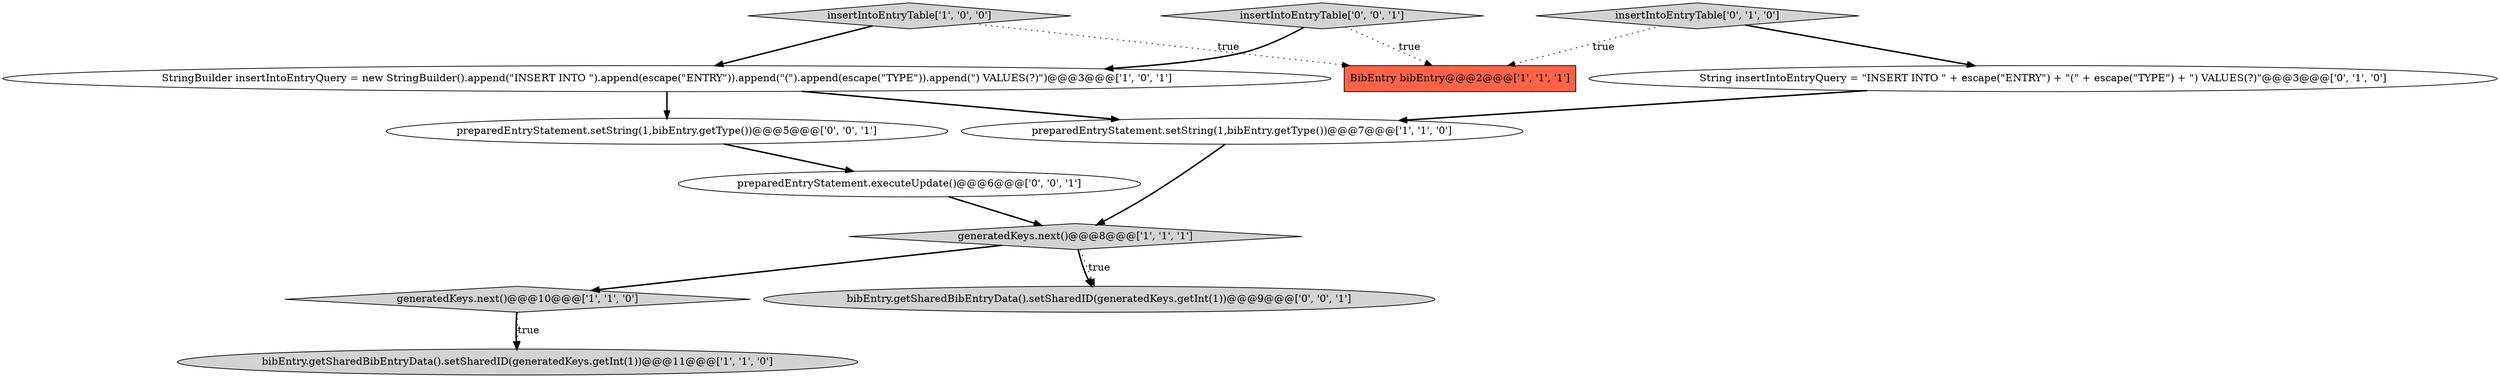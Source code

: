 digraph {
4 [style = filled, label = "bibEntry.getSharedBibEntryData().setSharedID(generatedKeys.getInt(1))@@@11@@@['1', '1', '0']", fillcolor = lightgray, shape = ellipse image = "AAA0AAABBB1BBB"];
10 [style = filled, label = "preparedEntryStatement.setString(1,bibEntry.getType())@@@5@@@['0', '0', '1']", fillcolor = white, shape = ellipse image = "AAA0AAABBB3BBB"];
3 [style = filled, label = "preparedEntryStatement.setString(1,bibEntry.getType())@@@7@@@['1', '1', '0']", fillcolor = white, shape = ellipse image = "AAA0AAABBB1BBB"];
8 [style = filled, label = "String insertIntoEntryQuery = \"INSERT INTO \" + escape(\"ENTRY\") + \"(\" + escape(\"TYPE\") + \") VALUES(?)\"@@@3@@@['0', '1', '0']", fillcolor = white, shape = ellipse image = "AAA0AAABBB2BBB"];
11 [style = filled, label = "insertIntoEntryTable['0', '0', '1']", fillcolor = lightgray, shape = diamond image = "AAA0AAABBB3BBB"];
12 [style = filled, label = "bibEntry.getSharedBibEntryData().setSharedID(generatedKeys.getInt(1))@@@9@@@['0', '0', '1']", fillcolor = lightgray, shape = ellipse image = "AAA0AAABBB3BBB"];
2 [style = filled, label = "generatedKeys.next()@@@10@@@['1', '1', '0']", fillcolor = lightgray, shape = diamond image = "AAA0AAABBB1BBB"];
0 [style = filled, label = "generatedKeys.next()@@@8@@@['1', '1', '1']", fillcolor = lightgray, shape = diamond image = "AAA0AAABBB1BBB"];
1 [style = filled, label = "BibEntry bibEntry@@@2@@@['1', '1', '1']", fillcolor = tomato, shape = box image = "AAA0AAABBB1BBB"];
6 [style = filled, label = "StringBuilder insertIntoEntryQuery = new StringBuilder().append(\"INSERT INTO \").append(escape(\"ENTRY\")).append(\"(\").append(escape(\"TYPE\")).append(\") VALUES(?)\")@@@3@@@['1', '0', '1']", fillcolor = white, shape = ellipse image = "AAA0AAABBB1BBB"];
5 [style = filled, label = "insertIntoEntryTable['1', '0', '0']", fillcolor = lightgray, shape = diamond image = "AAA0AAABBB1BBB"];
7 [style = filled, label = "insertIntoEntryTable['0', '1', '0']", fillcolor = lightgray, shape = diamond image = "AAA0AAABBB2BBB"];
9 [style = filled, label = "preparedEntryStatement.executeUpdate()@@@6@@@['0', '0', '1']", fillcolor = white, shape = ellipse image = "AAA0AAABBB3BBB"];
5->1 [style = dotted, label="true"];
0->12 [style = dotted, label="true"];
0->2 [style = bold, label=""];
7->8 [style = bold, label=""];
0->12 [style = bold, label=""];
2->4 [style = bold, label=""];
9->0 [style = bold, label=""];
2->4 [style = dotted, label="true"];
11->6 [style = bold, label=""];
3->0 [style = bold, label=""];
7->1 [style = dotted, label="true"];
11->1 [style = dotted, label="true"];
6->3 [style = bold, label=""];
5->6 [style = bold, label=""];
8->3 [style = bold, label=""];
10->9 [style = bold, label=""];
6->10 [style = bold, label=""];
}
